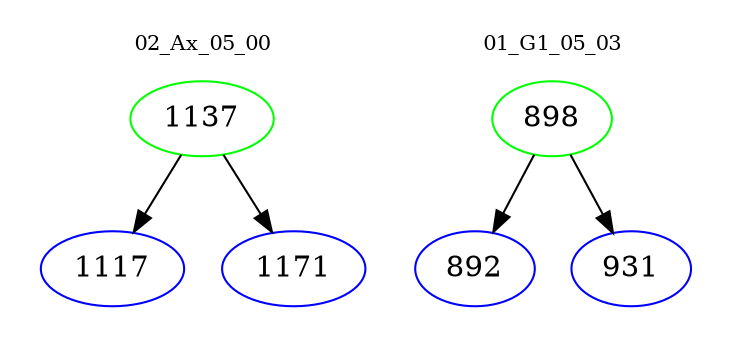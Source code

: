 digraph{
subgraph cluster_0 {
color = white
label = "02_Ax_05_00";
fontsize=10;
T0_1137 [label="1137", color="green"]
T0_1137 -> T0_1117 [color="black"]
T0_1117 [label="1117", color="blue"]
T0_1137 -> T0_1171 [color="black"]
T0_1171 [label="1171", color="blue"]
}
subgraph cluster_1 {
color = white
label = "01_G1_05_03";
fontsize=10;
T1_898 [label="898", color="green"]
T1_898 -> T1_892 [color="black"]
T1_892 [label="892", color="blue"]
T1_898 -> T1_931 [color="black"]
T1_931 [label="931", color="blue"]
}
}
